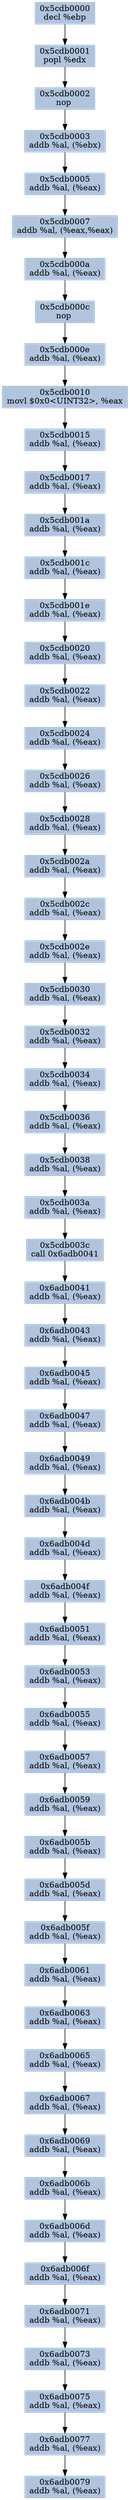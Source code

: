 digraph G {
node[shape=rectangle,style=filled,fillcolor=lightsteelblue,color=lightsteelblue]
bgcolor="transparent"
a0x5cdb0000decl_ebp[label="0x5cdb0000\ndecl %ebp"];
a0x5cdb0001popl_edx[label="0x5cdb0001\npopl %edx"];
a0x5cdb0002nop_[label="0x5cdb0002\nnop "];
a0x5cdb0003addb_al_ebx_[label="0x5cdb0003\naddb %al, (%ebx)"];
a0x5cdb0005addb_al_eax_[label="0x5cdb0005\naddb %al, (%eax)"];
a0x5cdb0007addb_al_eaxeax_[label="0x5cdb0007\naddb %al, (%eax,%eax)"];
a0x5cdb000aaddb_al_eax_[label="0x5cdb000a\naddb %al, (%eax)"];
a0x5cdb000cnop_[label="0x5cdb000c\nnop "];
a0x5cdb000eaddb_al_eax_[label="0x5cdb000e\naddb %al, (%eax)"];
a0x5cdb0010movl_0x0UINT32_eax[label="0x5cdb0010\nmovl $0x0<UINT32>, %eax"];
a0x5cdb0015addb_al_eax_[label="0x5cdb0015\naddb %al, (%eax)"];
a0x5cdb0017addb_al_eax_[label="0x5cdb0017\naddb %al, (%eax)"];
a0x5cdb001aaddb_al_eax_[label="0x5cdb001a\naddb %al, (%eax)"];
a0x5cdb001caddb_al_eax_[label="0x5cdb001c\naddb %al, (%eax)"];
a0x5cdb001eaddb_al_eax_[label="0x5cdb001e\naddb %al, (%eax)"];
a0x5cdb0020addb_al_eax_[label="0x5cdb0020\naddb %al, (%eax)"];
a0x5cdb0022addb_al_eax_[label="0x5cdb0022\naddb %al, (%eax)"];
a0x5cdb0024addb_al_eax_[label="0x5cdb0024\naddb %al, (%eax)"];
a0x5cdb0026addb_al_eax_[label="0x5cdb0026\naddb %al, (%eax)"];
a0x5cdb0028addb_al_eax_[label="0x5cdb0028\naddb %al, (%eax)"];
a0x5cdb002aaddb_al_eax_[label="0x5cdb002a\naddb %al, (%eax)"];
a0x5cdb002caddb_al_eax_[label="0x5cdb002c\naddb %al, (%eax)"];
a0x5cdb002eaddb_al_eax_[label="0x5cdb002e\naddb %al, (%eax)"];
a0x5cdb0030addb_al_eax_[label="0x5cdb0030\naddb %al, (%eax)"];
a0x5cdb0032addb_al_eax_[label="0x5cdb0032\naddb %al, (%eax)"];
a0x5cdb0034addb_al_eax_[label="0x5cdb0034\naddb %al, (%eax)"];
a0x5cdb0036addb_al_eax_[label="0x5cdb0036\naddb %al, (%eax)"];
a0x5cdb0038addb_al_eax_[label="0x5cdb0038\naddb %al, (%eax)"];
a0x5cdb003aaddb_al_eax_[label="0x5cdb003a\naddb %al, (%eax)"];
a0x5cdb003ccall_0x6adb0041[label="0x5cdb003c\ncall 0x6adb0041"];
a0x6adb0041addb_al_eax_[label="0x6adb0041\naddb %al, (%eax)"];
a0x6adb0043addb_al_eax_[label="0x6adb0043\naddb %al, (%eax)"];
a0x6adb0045addb_al_eax_[label="0x6adb0045\naddb %al, (%eax)"];
a0x6adb0047addb_al_eax_[label="0x6adb0047\naddb %al, (%eax)"];
a0x6adb0049addb_al_eax_[label="0x6adb0049\naddb %al, (%eax)"];
a0x6adb004baddb_al_eax_[label="0x6adb004b\naddb %al, (%eax)"];
a0x6adb004daddb_al_eax_[label="0x6adb004d\naddb %al, (%eax)"];
a0x6adb004faddb_al_eax_[label="0x6adb004f\naddb %al, (%eax)"];
a0x6adb0051addb_al_eax_[label="0x6adb0051\naddb %al, (%eax)"];
a0x6adb0053addb_al_eax_[label="0x6adb0053\naddb %al, (%eax)"];
a0x6adb0055addb_al_eax_[label="0x6adb0055\naddb %al, (%eax)"];
a0x6adb0057addb_al_eax_[label="0x6adb0057\naddb %al, (%eax)"];
a0x6adb0059addb_al_eax_[label="0x6adb0059\naddb %al, (%eax)"];
a0x6adb005baddb_al_eax_[label="0x6adb005b\naddb %al, (%eax)"];
a0x6adb005daddb_al_eax_[label="0x6adb005d\naddb %al, (%eax)"];
a0x6adb005faddb_al_eax_[label="0x6adb005f\naddb %al, (%eax)"];
a0x6adb0061addb_al_eax_[label="0x6adb0061\naddb %al, (%eax)"];
a0x6adb0063addb_al_eax_[label="0x6adb0063\naddb %al, (%eax)"];
a0x6adb0065addb_al_eax_[label="0x6adb0065\naddb %al, (%eax)"];
a0x6adb0067addb_al_eax_[label="0x6adb0067\naddb %al, (%eax)"];
a0x6adb0069addb_al_eax_[label="0x6adb0069\naddb %al, (%eax)"];
a0x6adb006baddb_al_eax_[label="0x6adb006b\naddb %al, (%eax)"];
a0x6adb006daddb_al_eax_[label="0x6adb006d\naddb %al, (%eax)"];
a0x6adb006faddb_al_eax_[label="0x6adb006f\naddb %al, (%eax)"];
a0x6adb0071addb_al_eax_[label="0x6adb0071\naddb %al, (%eax)"];
a0x6adb0073addb_al_eax_[label="0x6adb0073\naddb %al, (%eax)"];
a0x6adb0075addb_al_eax_[label="0x6adb0075\naddb %al, (%eax)"];
a0x6adb0077addb_al_eax_[label="0x6adb0077\naddb %al, (%eax)"];
a0x6adb0079addb_al_eax_[label="0x6adb0079\naddb %al, (%eax)"];
a0x5cdb0000decl_ebp -> a0x5cdb0001popl_edx [color="#000000"];
a0x5cdb0001popl_edx -> a0x5cdb0002nop_ [color="#000000"];
a0x5cdb0002nop_ -> a0x5cdb0003addb_al_ebx_ [color="#000000"];
a0x5cdb0003addb_al_ebx_ -> a0x5cdb0005addb_al_eax_ [color="#000000"];
a0x5cdb0005addb_al_eax_ -> a0x5cdb0007addb_al_eaxeax_ [color="#000000"];
a0x5cdb0007addb_al_eaxeax_ -> a0x5cdb000aaddb_al_eax_ [color="#000000"];
a0x5cdb000aaddb_al_eax_ -> a0x5cdb000cnop_ [color="#000000"];
a0x5cdb000cnop_ -> a0x5cdb000eaddb_al_eax_ [color="#000000"];
a0x5cdb000eaddb_al_eax_ -> a0x5cdb0010movl_0x0UINT32_eax [color="#000000"];
a0x5cdb0010movl_0x0UINT32_eax -> a0x5cdb0015addb_al_eax_ [color="#000000"];
a0x5cdb0015addb_al_eax_ -> a0x5cdb0017addb_al_eax_ [color="#000000"];
a0x5cdb0017addb_al_eax_ -> a0x5cdb001aaddb_al_eax_ [color="#000000"];
a0x5cdb001aaddb_al_eax_ -> a0x5cdb001caddb_al_eax_ [color="#000000"];
a0x5cdb001caddb_al_eax_ -> a0x5cdb001eaddb_al_eax_ [color="#000000"];
a0x5cdb001eaddb_al_eax_ -> a0x5cdb0020addb_al_eax_ [color="#000000"];
a0x5cdb0020addb_al_eax_ -> a0x5cdb0022addb_al_eax_ [color="#000000"];
a0x5cdb0022addb_al_eax_ -> a0x5cdb0024addb_al_eax_ [color="#000000"];
a0x5cdb0024addb_al_eax_ -> a0x5cdb0026addb_al_eax_ [color="#000000"];
a0x5cdb0026addb_al_eax_ -> a0x5cdb0028addb_al_eax_ [color="#000000"];
a0x5cdb0028addb_al_eax_ -> a0x5cdb002aaddb_al_eax_ [color="#000000"];
a0x5cdb002aaddb_al_eax_ -> a0x5cdb002caddb_al_eax_ [color="#000000"];
a0x5cdb002caddb_al_eax_ -> a0x5cdb002eaddb_al_eax_ [color="#000000"];
a0x5cdb002eaddb_al_eax_ -> a0x5cdb0030addb_al_eax_ [color="#000000"];
a0x5cdb0030addb_al_eax_ -> a0x5cdb0032addb_al_eax_ [color="#000000"];
a0x5cdb0032addb_al_eax_ -> a0x5cdb0034addb_al_eax_ [color="#000000"];
a0x5cdb0034addb_al_eax_ -> a0x5cdb0036addb_al_eax_ [color="#000000"];
a0x5cdb0036addb_al_eax_ -> a0x5cdb0038addb_al_eax_ [color="#000000"];
a0x5cdb0038addb_al_eax_ -> a0x5cdb003aaddb_al_eax_ [color="#000000"];
a0x5cdb003aaddb_al_eax_ -> a0x5cdb003ccall_0x6adb0041 [color="#000000"];
a0x5cdb003ccall_0x6adb0041 -> a0x6adb0041addb_al_eax_ [color="#000000"];
a0x6adb0041addb_al_eax_ -> a0x6adb0043addb_al_eax_ [color="#000000"];
a0x6adb0043addb_al_eax_ -> a0x6adb0045addb_al_eax_ [color="#000000"];
a0x6adb0045addb_al_eax_ -> a0x6adb0047addb_al_eax_ [color="#000000"];
a0x6adb0047addb_al_eax_ -> a0x6adb0049addb_al_eax_ [color="#000000"];
a0x6adb0049addb_al_eax_ -> a0x6adb004baddb_al_eax_ [color="#000000"];
a0x6adb004baddb_al_eax_ -> a0x6adb004daddb_al_eax_ [color="#000000"];
a0x6adb004daddb_al_eax_ -> a0x6adb004faddb_al_eax_ [color="#000000"];
a0x6adb004faddb_al_eax_ -> a0x6adb0051addb_al_eax_ [color="#000000"];
a0x6adb0051addb_al_eax_ -> a0x6adb0053addb_al_eax_ [color="#000000"];
a0x6adb0053addb_al_eax_ -> a0x6adb0055addb_al_eax_ [color="#000000"];
a0x6adb0055addb_al_eax_ -> a0x6adb0057addb_al_eax_ [color="#000000"];
a0x6adb0057addb_al_eax_ -> a0x6adb0059addb_al_eax_ [color="#000000"];
a0x6adb0059addb_al_eax_ -> a0x6adb005baddb_al_eax_ [color="#000000"];
a0x6adb005baddb_al_eax_ -> a0x6adb005daddb_al_eax_ [color="#000000"];
a0x6adb005daddb_al_eax_ -> a0x6adb005faddb_al_eax_ [color="#000000"];
a0x6adb005faddb_al_eax_ -> a0x6adb0061addb_al_eax_ [color="#000000"];
a0x6adb0061addb_al_eax_ -> a0x6adb0063addb_al_eax_ [color="#000000"];
a0x6adb0063addb_al_eax_ -> a0x6adb0065addb_al_eax_ [color="#000000"];
a0x6adb0065addb_al_eax_ -> a0x6adb0067addb_al_eax_ [color="#000000"];
a0x6adb0067addb_al_eax_ -> a0x6adb0069addb_al_eax_ [color="#000000"];
a0x6adb0069addb_al_eax_ -> a0x6adb006baddb_al_eax_ [color="#000000"];
a0x6adb006baddb_al_eax_ -> a0x6adb006daddb_al_eax_ [color="#000000"];
a0x6adb006daddb_al_eax_ -> a0x6adb006faddb_al_eax_ [color="#000000"];
a0x6adb006faddb_al_eax_ -> a0x6adb0071addb_al_eax_ [color="#000000"];
a0x6adb0071addb_al_eax_ -> a0x6adb0073addb_al_eax_ [color="#000000"];
a0x6adb0073addb_al_eax_ -> a0x6adb0075addb_al_eax_ [color="#000000"];
a0x6adb0075addb_al_eax_ -> a0x6adb0077addb_al_eax_ [color="#000000"];
a0x6adb0077addb_al_eax_ -> a0x6adb0079addb_al_eax_ [color="#000000"];
}
